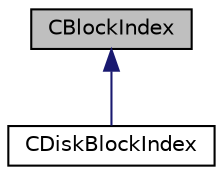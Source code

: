 digraph "CBlockIndex"
{
 // LATEX_PDF_SIZE
  edge [fontname="Helvetica",fontsize="10",labelfontname="Helvetica",labelfontsize="10"];
  node [fontname="Helvetica",fontsize="10",shape=record];
  Node0 [label="CBlockIndex",height=0.2,width=0.4,color="black", fillcolor="grey75", style="filled", fontcolor="black",tooltip=" "];
  Node0 -> Node1 [dir="back",color="midnightblue",fontsize="10",style="solid"];
  Node1 [label="CDiskBlockIndex",height=0.2,width=0.4,color="black", fillcolor="white", style="filled",URL="$class_c_disk_block_index.html",tooltip=" "];
}
